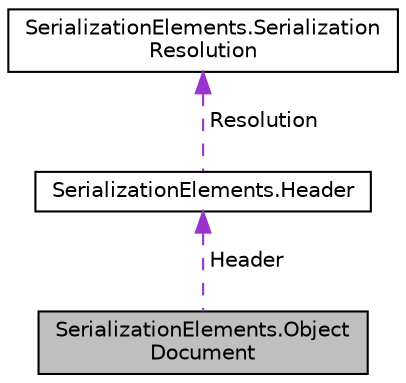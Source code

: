 digraph "SerializationElements.ObjectDocument"
{
 // LATEX_PDF_SIZE
  edge [fontname="Helvetica",fontsize="10",labelfontname="Helvetica",labelfontsize="10"];
  node [fontname="Helvetica",fontsize="10",shape=record];
  Node1 [label="SerializationElements.Object\lDocument",height=0.2,width=0.4,color="black", fillcolor="grey75", style="filled", fontcolor="black",tooltip=" "];
  Node2 -> Node1 [dir="back",color="darkorchid3",fontsize="10",style="dashed",label=" Header" ,fontname="Helvetica"];
  Node2 [label="SerializationElements.Header",height=0.2,width=0.4,color="black", fillcolor="white", style="filled",URL="$class_serialization_elements_1_1_header.html",tooltip=" "];
  Node3 -> Node2 [dir="back",color="darkorchid3",fontsize="10",style="dashed",label=" Resolution" ,fontname="Helvetica"];
  Node3 [label="SerializationElements.Serialization\lResolution",height=0.2,width=0.4,color="black", fillcolor="white", style="filled",URL="$class_serialization_elements_1_1_serialization_resolution.html",tooltip=" "];
}
